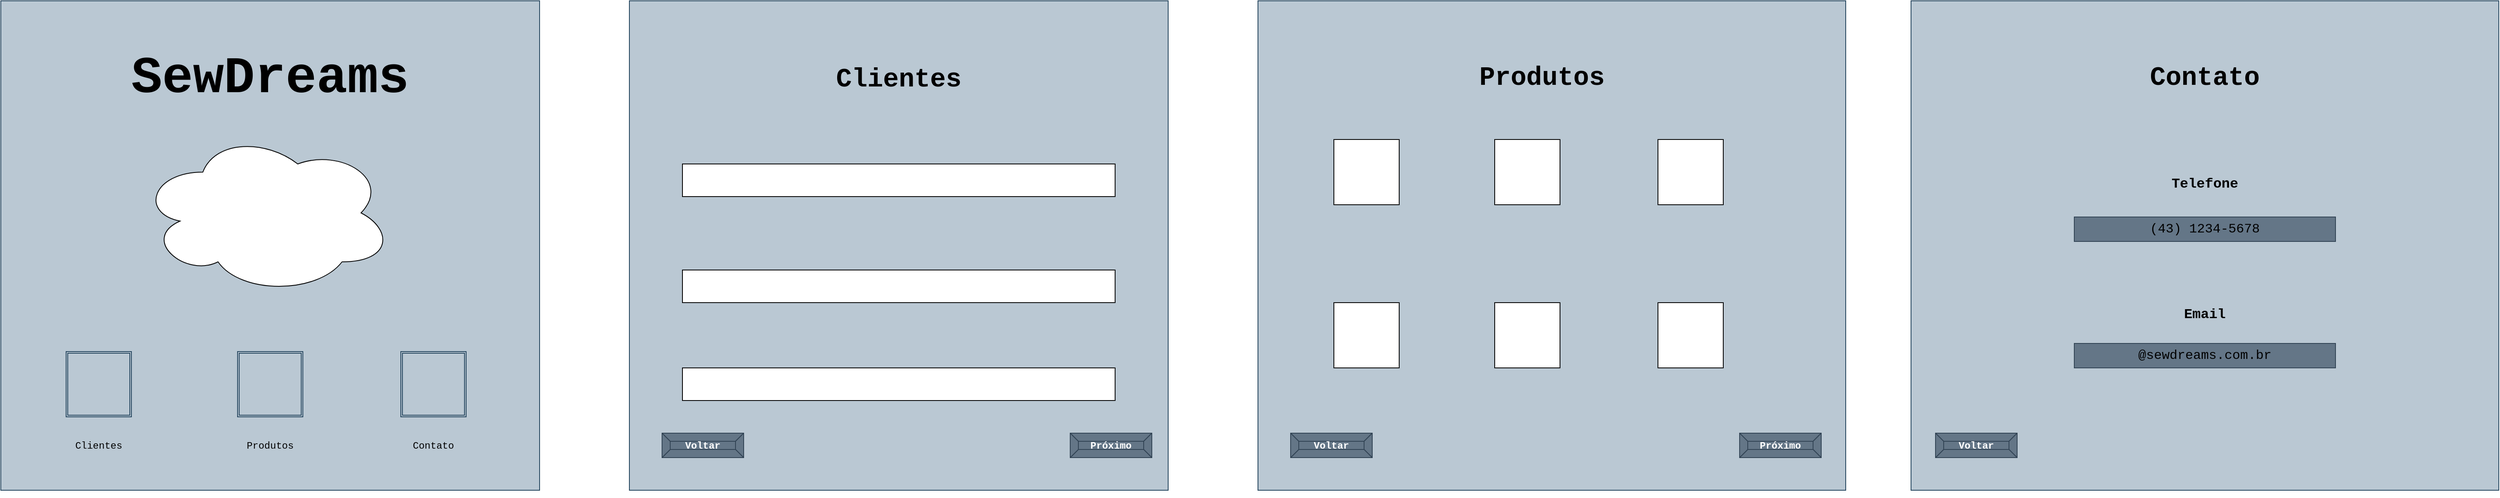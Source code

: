 <mxfile version="24.4.8" type="device">
  <diagram id="V2Eki8lrsAq_mwwm4eWt" name="Página-1">
    <mxGraphModel dx="1434" dy="772" grid="1" gridSize="10" guides="1" tooltips="1" connect="1" arrows="1" fold="1" page="1" pageScale="1" pageWidth="827" pageHeight="1169" math="0" shadow="0">
      <root>
        <mxCell id="0" />
        <mxCell id="1" parent="0" />
        <mxCell id="AgfTuFufSc-NYEQd6qqG-1" value="" style="rounded=0;whiteSpace=wrap;html=1;direction=south;fillColor=#bac8d3;strokeColor=#23445d;" vertex="1" parent="1">
          <mxGeometry x="180" width="660" height="600" as="geometry" />
        </mxCell>
        <mxCell id="AgfTuFufSc-NYEQd6qqG-2" value="" style="shape=ext;double=1;whiteSpace=wrap;html=1;aspect=fixed;fillColor=#bac8d3;strokeColor=#23445d;" vertex="1" parent="1">
          <mxGeometry x="260" y="430" width="80" height="80" as="geometry" />
        </mxCell>
        <mxCell id="AgfTuFufSc-NYEQd6qqG-3" value="" style="shape=ext;double=1;whiteSpace=wrap;html=1;aspect=fixed;fillColor=#bac8d3;strokeColor=#23445d;" vertex="1" parent="1">
          <mxGeometry x="470" y="430" width="80" height="80" as="geometry" />
        </mxCell>
        <mxCell id="AgfTuFufSc-NYEQd6qqG-4" value="" style="shape=ext;double=1;whiteSpace=wrap;html=1;aspect=fixed;fillColor=#bac8d3;strokeColor=#23445d;" vertex="1" parent="1">
          <mxGeometry x="670" y="430" width="80" height="80" as="geometry" />
        </mxCell>
        <mxCell id="AgfTuFufSc-NYEQd6qqG-6" value="" style="shape=image;html=1;verticalLabelPosition=bottom;verticalAlign=top;imageAspect=0;image=https://cdn-icons-png.flaticon.com/128/7223/7223258.png;" vertex="1" parent="1">
          <mxGeometry x="680" y="450" width="60" height="60" as="geometry" />
        </mxCell>
        <mxCell id="AgfTuFufSc-NYEQd6qqG-8" value="" style="shape=image;html=1;verticalLabelPosition=bottom;verticalAlign=top;imageAspect=0;image=https://cdn-icons-png.flaticon.com/128/2917/2917668.png;" vertex="1" parent="1">
          <mxGeometry x="480" y="450" width="60" height="60" as="geometry" />
        </mxCell>
        <mxCell id="AgfTuFufSc-NYEQd6qqG-10" value="" style="shape=image;html=1;verticalLabelPosition=bottom;verticalAlign=top;imageAspect=0;image=https://cdn-icons-png.flaticon.com/128/3239/3239147.png;" vertex="1" parent="1">
          <mxGeometry x="270" y="450" width="60" height="60" as="geometry" />
        </mxCell>
        <mxCell id="AgfTuFufSc-NYEQd6qqG-13" value="" style="ellipse;shape=cloud;whiteSpace=wrap;html=1;" vertex="1" parent="1">
          <mxGeometry x="350" y="160" width="310" height="200" as="geometry" />
        </mxCell>
        <mxCell id="AgfTuFufSc-NYEQd6qqG-15" value="" style="shape=image;html=1;verticalLabelPosition=bottom;verticalAlign=top;imageAspect=0;image=https://cdn-icons-png.flaticon.com/128/4424/4424430.png;" vertex="1" parent="1">
          <mxGeometry x="470" y="225" width="80" height="70" as="geometry" />
        </mxCell>
        <mxCell id="AgfTuFufSc-NYEQd6qqG-16" value="&lt;font face=&quot;Courier New&quot;&gt;Contato&lt;/font&gt;" style="text;html=1;align=center;verticalAlign=middle;whiteSpace=wrap;rounded=0;" vertex="1" parent="1">
          <mxGeometry x="680" y="530" width="60" height="30" as="geometry" />
        </mxCell>
        <mxCell id="AgfTuFufSc-NYEQd6qqG-17" value="&lt;font face=&quot;Courier New&quot;&gt;Produtos&lt;/font&gt;" style="text;html=1;align=center;verticalAlign=middle;whiteSpace=wrap;rounded=0;" vertex="1" parent="1">
          <mxGeometry x="480" y="530" width="60" height="30" as="geometry" />
        </mxCell>
        <mxCell id="AgfTuFufSc-NYEQd6qqG-18" value="&lt;font face=&quot;Courier New&quot;&gt;Clientes&lt;/font&gt;" style="text;html=1;align=center;verticalAlign=middle;whiteSpace=wrap;rounded=0;" vertex="1" parent="1">
          <mxGeometry x="270" y="530" width="60" height="30" as="geometry" />
        </mxCell>
        <mxCell id="AgfTuFufSc-NYEQd6qqG-19" value="SewDreams" style="text;html=1;align=center;verticalAlign=middle;whiteSpace=wrap;rounded=0;fontFamily=Courier New;fontSize=63;fontStyle=1" vertex="1" parent="1">
          <mxGeometry x="205" y="60" width="610" height="70" as="geometry" />
        </mxCell>
        <mxCell id="AgfTuFufSc-NYEQd6qqG-20" value="&lt;h1&gt;&lt;br&gt;&lt;/h1&gt;" style="rounded=0;whiteSpace=wrap;html=1;direction=south;fillColor=#bac8d3;strokeColor=#23445d;" vertex="1" parent="1">
          <mxGeometry x="950" width="660" height="600" as="geometry" />
        </mxCell>
        <mxCell id="AgfTuFufSc-NYEQd6qqG-21" value="&lt;font face=&quot;Courier New&quot; style=&quot;font-size: 32px;&quot;&gt;&lt;span style=&quot;font-size: 32px;&quot;&gt;&lt;span style=&quot;font-size: 32px;&quot;&gt;Clientes&lt;/span&gt;&lt;/span&gt;&lt;/font&gt;" style="text;html=1;align=center;verticalAlign=middle;whiteSpace=wrap;rounded=0;fontSize=32;fontStyle=1" vertex="1" parent="1">
          <mxGeometry x="1090" y="80" width="380" height="30" as="geometry" />
        </mxCell>
        <mxCell id="AgfTuFufSc-NYEQd6qqG-24" value="" style="rounded=0;whiteSpace=wrap;html=1;" vertex="1" parent="1">
          <mxGeometry x="1015" y="200" width="530" height="40" as="geometry" />
        </mxCell>
        <mxCell id="AgfTuFufSc-NYEQd6qqG-25" value="" style="rounded=0;whiteSpace=wrap;html=1;" vertex="1" parent="1">
          <mxGeometry x="1015" y="330" width="530" height="40" as="geometry" />
        </mxCell>
        <mxCell id="AgfTuFufSc-NYEQd6qqG-26" value="" style="rounded=0;whiteSpace=wrap;html=1;" vertex="1" parent="1">
          <mxGeometry x="1015" y="450" width="530" height="40" as="geometry" />
        </mxCell>
        <mxCell id="AgfTuFufSc-NYEQd6qqG-27" value="" style="rounded=0;whiteSpace=wrap;html=1;direction=south;fillColor=#bac8d3;strokeColor=#23445d;" vertex="1" parent="1">
          <mxGeometry x="1720" width="720" height="600" as="geometry" />
        </mxCell>
        <mxCell id="AgfTuFufSc-NYEQd6qqG-28" value="&lt;h1&gt;&lt;font style=&quot;font-size: 32px;&quot; face=&quot;Courier New&quot;&gt;Produtos&lt;/font&gt;&lt;/h1&gt;" style="text;html=1;align=center;verticalAlign=middle;whiteSpace=wrap;rounded=0;" vertex="1" parent="1">
          <mxGeometry x="1893" y="80" width="350" height="30" as="geometry" />
        </mxCell>
        <mxCell id="AgfTuFufSc-NYEQd6qqG-29" value="" style="whiteSpace=wrap;html=1;aspect=fixed;" vertex="1" parent="1">
          <mxGeometry x="1813" y="170" width="80" height="80" as="geometry" />
        </mxCell>
        <mxCell id="AgfTuFufSc-NYEQd6qqG-30" value="" style="whiteSpace=wrap;html=1;aspect=fixed;" vertex="1" parent="1">
          <mxGeometry x="2010" y="170" width="80" height="80" as="geometry" />
        </mxCell>
        <mxCell id="AgfTuFufSc-NYEQd6qqG-31" value="" style="whiteSpace=wrap;html=1;aspect=fixed;" vertex="1" parent="1">
          <mxGeometry x="2210" y="170" width="80" height="80" as="geometry" />
        </mxCell>
        <mxCell id="AgfTuFufSc-NYEQd6qqG-32" value="" style="whiteSpace=wrap;html=1;aspect=fixed;" vertex="1" parent="1">
          <mxGeometry x="1813" y="370" width="80" height="80" as="geometry" />
        </mxCell>
        <mxCell id="AgfTuFufSc-NYEQd6qqG-33" value="" style="whiteSpace=wrap;html=1;aspect=fixed;" vertex="1" parent="1">
          <mxGeometry x="2010" y="370" width="80" height="80" as="geometry" />
        </mxCell>
        <mxCell id="AgfTuFufSc-NYEQd6qqG-34" value="" style="whiteSpace=wrap;html=1;aspect=fixed;" vertex="1" parent="1">
          <mxGeometry x="2210" y="370" width="80" height="80" as="geometry" />
        </mxCell>
        <mxCell id="AgfTuFufSc-NYEQd6qqG-38" style="edgeStyle=orthogonalEdgeStyle;rounded=0;orthogonalLoop=1;jettySize=auto;html=1;exitX=1;exitY=0.5;exitDx=0;exitDy=0;" edge="1" parent="1" source="AgfTuFufSc-NYEQd6qqG-27" target="AgfTuFufSc-NYEQd6qqG-27">
          <mxGeometry relative="1" as="geometry" />
        </mxCell>
        <mxCell id="AgfTuFufSc-NYEQd6qqG-39" value="" style="rounded=0;whiteSpace=wrap;html=1;direction=south;fillColor=#bac8d3;strokeColor=#23445d;fontFamily=Courier New;fontStyle=1" vertex="1" parent="1">
          <mxGeometry x="2520" width="720" height="600" as="geometry" />
        </mxCell>
        <mxCell id="AgfTuFufSc-NYEQd6qqG-40" value="&lt;b&gt;&lt;font style=&quot;font-size: 32px;&quot;&gt;Contato&lt;/font&gt;&lt;/b&gt;" style="text;html=1;align=center;verticalAlign=middle;whiteSpace=wrap;rounded=0;fontFamily=Courier New;" vertex="1" parent="1">
          <mxGeometry x="2755" y="80" width="250" height="30" as="geometry" />
        </mxCell>
        <mxCell id="AgfTuFufSc-NYEQd6qqG-41" value="&lt;font face=&quot;Courier New&quot;&gt;&lt;b&gt;Voltar&lt;/b&gt;&lt;/font&gt;" style="labelPosition=center;verticalLabelPosition=middle;align=center;html=1;shape=mxgraph.basic.button;dx=10;whiteSpace=wrap;fillColor=#647687;fontColor=#ffffff;strokeColor=#314354;" vertex="1" parent="1">
          <mxGeometry x="1760" y="530" width="100" height="30" as="geometry" />
        </mxCell>
        <mxCell id="AgfTuFufSc-NYEQd6qqG-42" value="&lt;font face=&quot;Courier New&quot;&gt;&lt;b&gt;Próximo&lt;/b&gt;&lt;/font&gt;" style="labelPosition=center;verticalLabelPosition=middle;align=center;html=1;shape=mxgraph.basic.button;dx=10;whiteSpace=wrap;fillColor=#647687;strokeColor=#314354;fontColor=#ffffff;" vertex="1" parent="1">
          <mxGeometry x="2310" y="530" width="100" height="30" as="geometry" />
        </mxCell>
        <mxCell id="AgfTuFufSc-NYEQd6qqG-43" value="&lt;font face=&quot;Courier New&quot;&gt;&lt;b&gt;Próximo&lt;/b&gt;&lt;/font&gt;" style="labelPosition=center;verticalLabelPosition=middle;align=center;html=1;shape=mxgraph.basic.button;dx=10;whiteSpace=wrap;fillColor=#647687;fontColor=#ffffff;strokeColor=#314354;" vertex="1" parent="1">
          <mxGeometry x="1490" y="530" width="100" height="30" as="geometry" />
        </mxCell>
        <mxCell id="AgfTuFufSc-NYEQd6qqG-44" value="&lt;font face=&quot;Courier New&quot;&gt;&lt;b&gt;Voltar&lt;/b&gt;&lt;/font&gt;" style="labelPosition=center;verticalLabelPosition=middle;align=center;html=1;shape=mxgraph.basic.button;dx=10;whiteSpace=wrap;fillColor=#647687;fontColor=#ffffff;strokeColor=#314354;" vertex="1" parent="1">
          <mxGeometry x="990" y="530" width="100" height="30" as="geometry" />
        </mxCell>
        <mxCell id="AgfTuFufSc-NYEQd6qqG-45" value="&lt;font face=&quot;Courier New&quot;&gt;&lt;b&gt;Voltar&lt;/b&gt;&lt;/font&gt;" style="labelPosition=center;verticalLabelPosition=middle;align=center;html=1;shape=mxgraph.basic.button;dx=10;whiteSpace=wrap;fillColor=#647687;fontColor=#ffffff;strokeColor=#314354;" vertex="1" parent="1">
          <mxGeometry x="2550" y="530" width="100" height="30" as="geometry" />
        </mxCell>
        <mxCell id="AgfTuFufSc-NYEQd6qqG-49" value="&lt;font size=&quot;1&quot; style=&quot;&quot; face=&quot;Courier New&quot;&gt;&lt;b style=&quot;font-size: 17px;&quot;&gt;Telefone&lt;/b&gt;&lt;/font&gt;" style="text;html=1;align=center;verticalAlign=middle;whiteSpace=wrap;rounded=0;" vertex="1" parent="1">
          <mxGeometry x="2850" y="210" width="60" height="30" as="geometry" />
        </mxCell>
        <mxCell id="AgfTuFufSc-NYEQd6qqG-50" value="&lt;font size=&quot;1&quot; face=&quot;Courier New&quot;&gt;&lt;b style=&quot;font-size: 17px;&quot;&gt;Email&lt;/b&gt;&lt;/font&gt;" style="text;html=1;align=center;verticalAlign=middle;whiteSpace=wrap;rounded=0;" vertex="1" parent="1">
          <mxGeometry x="2850" y="370" width="60" height="30" as="geometry" />
        </mxCell>
        <mxCell id="AgfTuFufSc-NYEQd6qqG-53" value="" style="verticalLabelPosition=bottom;verticalAlign=top;html=1;shape=mxgraph.basic.rect;fillColor2=none;strokeWidth=1;size=20;indent=5;fillColor=#647687;fontColor=#ffffff;strokeColor=#314354;" vertex="1" parent="1">
          <mxGeometry x="2720" y="265" width="320" height="30" as="geometry" />
        </mxCell>
        <mxCell id="AgfTuFufSc-NYEQd6qqG-54" value="&lt;font face=&quot;Courier New&quot; style=&quot;font-size: 16px;&quot;&gt;(43) 1234-5678&lt;/font&gt;" style="text;html=1;align=center;verticalAlign=middle;whiteSpace=wrap;rounded=0;" vertex="1" parent="1">
          <mxGeometry x="2720" y="265" width="320" height="30" as="geometry" />
        </mxCell>
        <mxCell id="AgfTuFufSc-NYEQd6qqG-55" value="" style="verticalLabelPosition=bottom;verticalAlign=top;html=1;shape=mxgraph.basic.rect;fillColor2=none;strokeWidth=1;size=20;indent=5;fillColor=#647687;fontColor=#ffffff;strokeColor=#314354;" vertex="1" parent="1">
          <mxGeometry x="2720" y="420" width="320" height="30" as="geometry" />
        </mxCell>
        <mxCell id="AgfTuFufSc-NYEQd6qqG-56" value="&lt;font style=&quot;font-size: 16px;&quot; face=&quot;Courier New&quot;&gt;@sewdreams.com.br&lt;/font&gt;" style="text;html=1;align=center;verticalAlign=middle;whiteSpace=wrap;rounded=0;" vertex="1" parent="1">
          <mxGeometry x="2835" y="420" width="90" height="30" as="geometry" />
        </mxCell>
      </root>
    </mxGraphModel>
  </diagram>
</mxfile>
